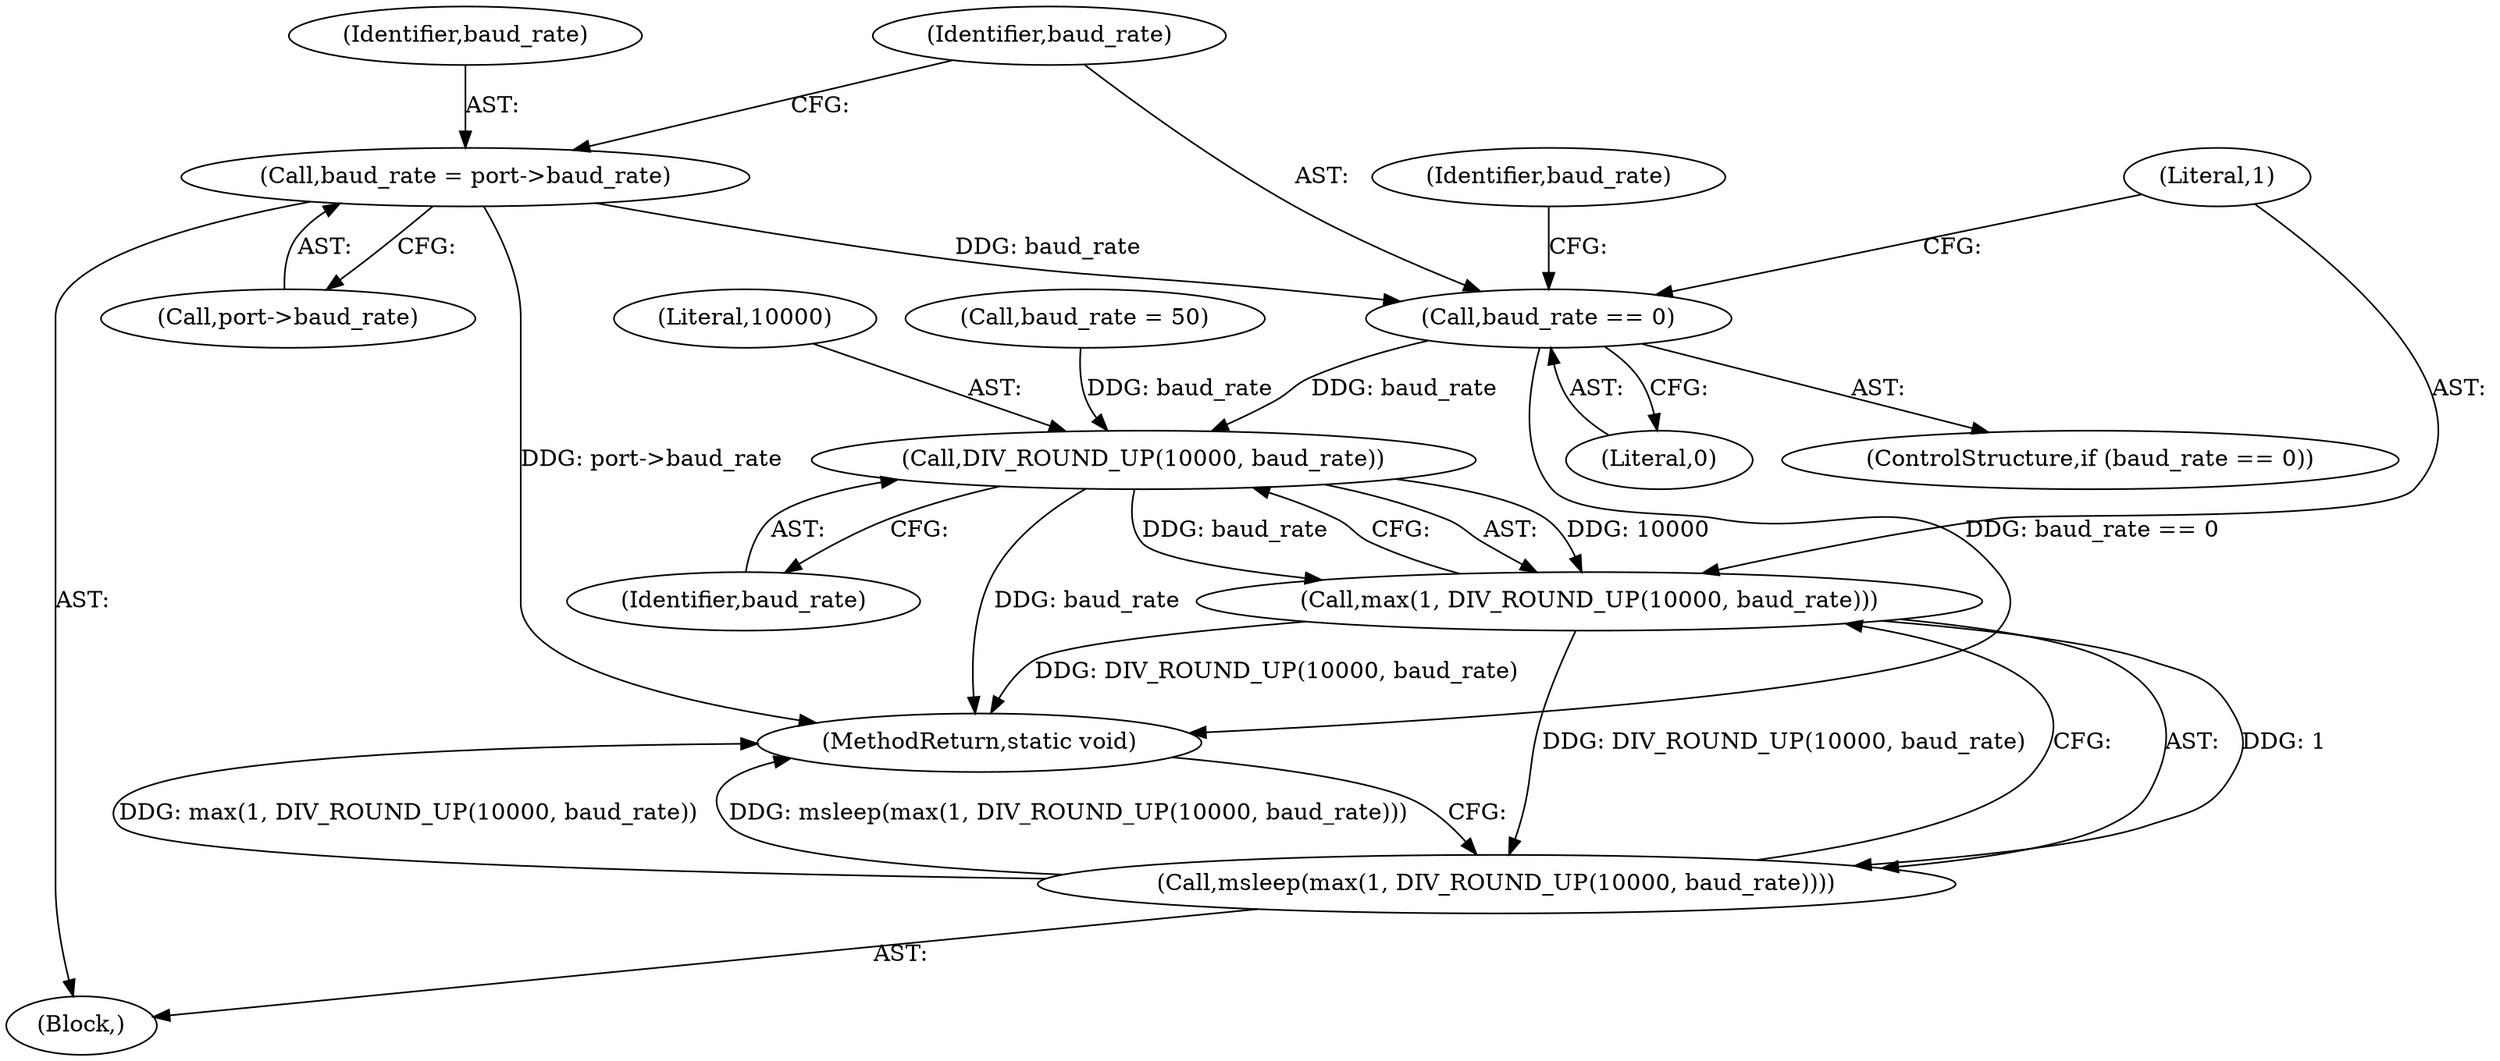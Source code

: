 digraph "0_linux_1ee0a224bc9aad1de496c795f96bc6ba2c394811@pointer" {
"1000261" [label="(Call,baud_rate = port->baud_rate)"];
"1000267" [label="(Call,baud_rate == 0)"];
"1000276" [label="(Call,DIV_ROUND_UP(10000, baud_rate))"];
"1000274" [label="(Call,max(1, DIV_ROUND_UP(10000, baud_rate)))"];
"1000273" [label="(Call,msleep(max(1, DIV_ROUND_UP(10000, baud_rate))))"];
"1000268" [label="(Identifier,baud_rate)"];
"1000262" [label="(Identifier,baud_rate)"];
"1000275" [label="(Literal,1)"];
"1000263" [label="(Call,port->baud_rate)"];
"1000278" [label="(Identifier,baud_rate)"];
"1000279" [label="(MethodReturn,static void)"];
"1000270" [label="(Call,baud_rate = 50)"];
"1000111" [label="(Block,)"];
"1000276" [label="(Call,DIV_ROUND_UP(10000, baud_rate))"];
"1000266" [label="(ControlStructure,if (baud_rate == 0))"];
"1000267" [label="(Call,baud_rate == 0)"];
"1000271" [label="(Identifier,baud_rate)"];
"1000273" [label="(Call,msleep(max(1, DIV_ROUND_UP(10000, baud_rate))))"];
"1000261" [label="(Call,baud_rate = port->baud_rate)"];
"1000269" [label="(Literal,0)"];
"1000277" [label="(Literal,10000)"];
"1000274" [label="(Call,max(1, DIV_ROUND_UP(10000, baud_rate)))"];
"1000261" -> "1000111"  [label="AST: "];
"1000261" -> "1000263"  [label="CFG: "];
"1000262" -> "1000261"  [label="AST: "];
"1000263" -> "1000261"  [label="AST: "];
"1000268" -> "1000261"  [label="CFG: "];
"1000261" -> "1000279"  [label="DDG: port->baud_rate"];
"1000261" -> "1000267"  [label="DDG: baud_rate"];
"1000267" -> "1000266"  [label="AST: "];
"1000267" -> "1000269"  [label="CFG: "];
"1000268" -> "1000267"  [label="AST: "];
"1000269" -> "1000267"  [label="AST: "];
"1000271" -> "1000267"  [label="CFG: "];
"1000275" -> "1000267"  [label="CFG: "];
"1000267" -> "1000279"  [label="DDG: baud_rate == 0"];
"1000267" -> "1000276"  [label="DDG: baud_rate"];
"1000276" -> "1000274"  [label="AST: "];
"1000276" -> "1000278"  [label="CFG: "];
"1000277" -> "1000276"  [label="AST: "];
"1000278" -> "1000276"  [label="AST: "];
"1000274" -> "1000276"  [label="CFG: "];
"1000276" -> "1000279"  [label="DDG: baud_rate"];
"1000276" -> "1000274"  [label="DDG: 10000"];
"1000276" -> "1000274"  [label="DDG: baud_rate"];
"1000270" -> "1000276"  [label="DDG: baud_rate"];
"1000274" -> "1000273"  [label="AST: "];
"1000275" -> "1000274"  [label="AST: "];
"1000273" -> "1000274"  [label="CFG: "];
"1000274" -> "1000279"  [label="DDG: DIV_ROUND_UP(10000, baud_rate)"];
"1000274" -> "1000273"  [label="DDG: 1"];
"1000274" -> "1000273"  [label="DDG: DIV_ROUND_UP(10000, baud_rate)"];
"1000273" -> "1000111"  [label="AST: "];
"1000279" -> "1000273"  [label="CFG: "];
"1000273" -> "1000279"  [label="DDG: max(1, DIV_ROUND_UP(10000, baud_rate))"];
"1000273" -> "1000279"  [label="DDG: msleep(max(1, DIV_ROUND_UP(10000, baud_rate)))"];
}
